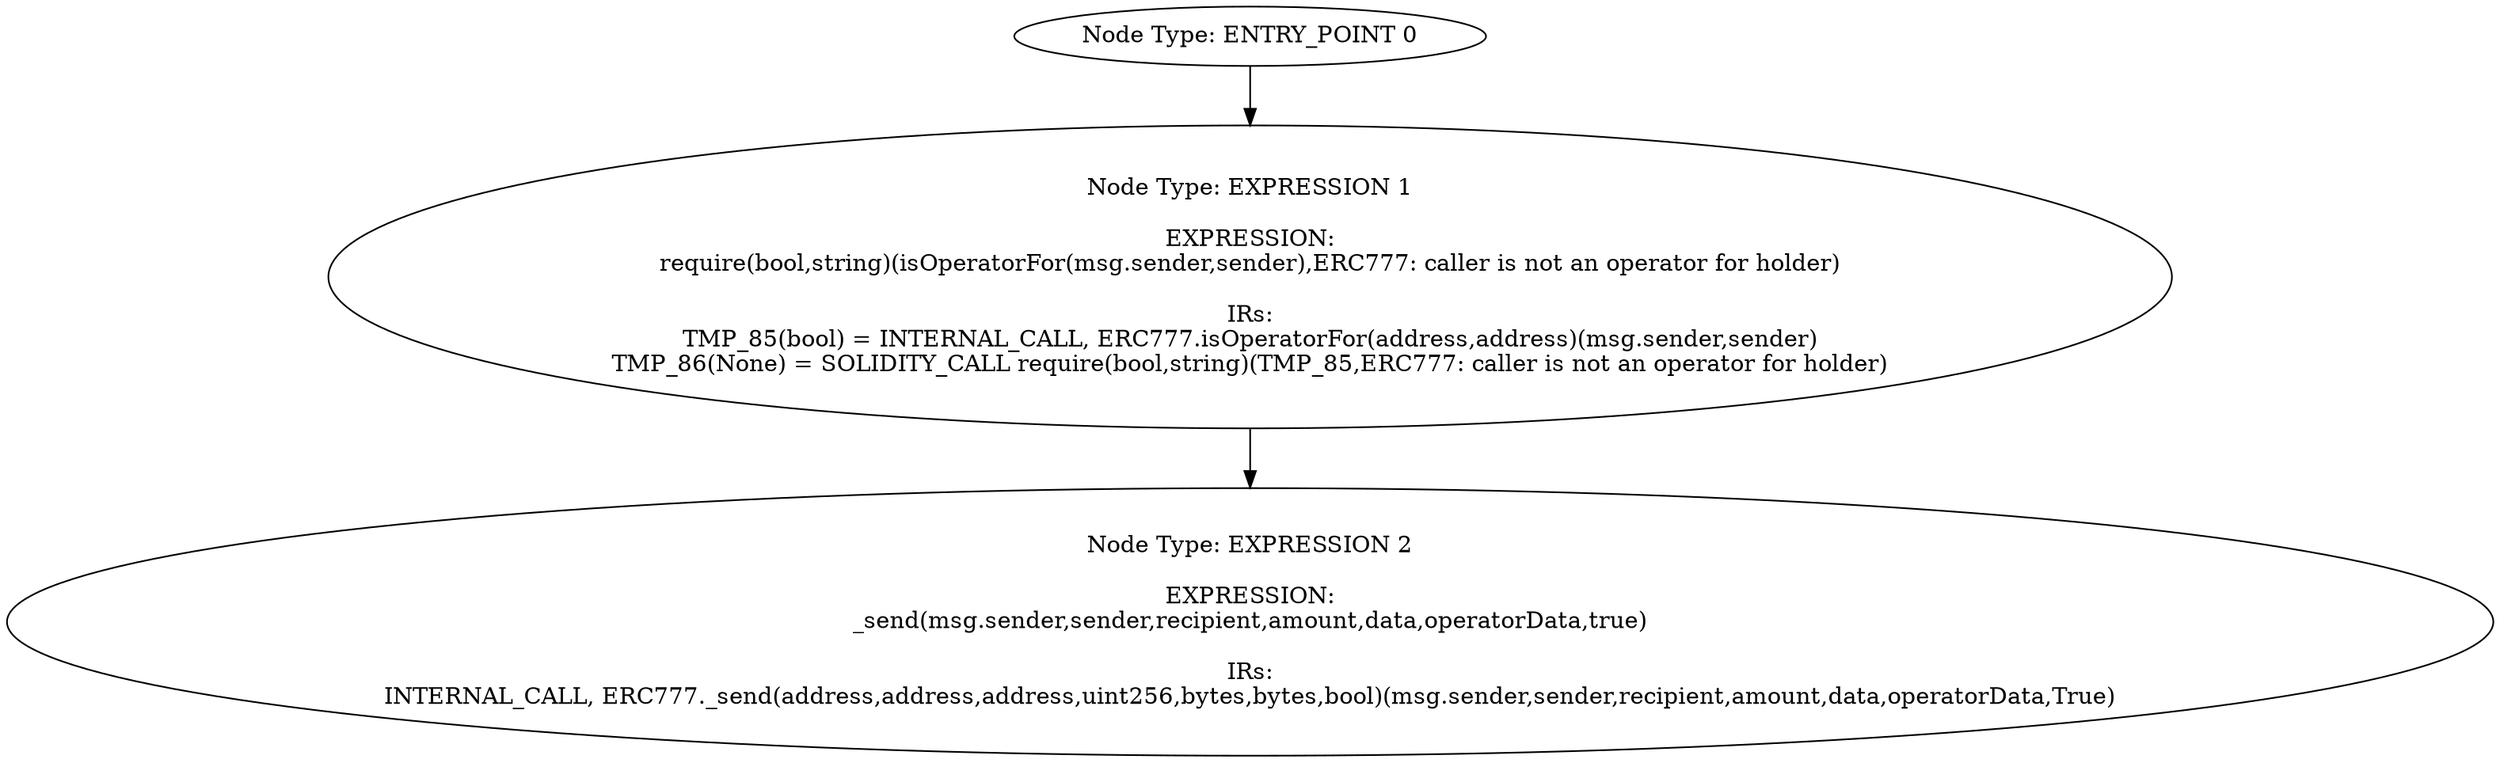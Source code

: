 digraph{
0[label="Node Type: ENTRY_POINT 0
"];
0->1;
1[label="Node Type: EXPRESSION 1

EXPRESSION:
require(bool,string)(isOperatorFor(msg.sender,sender),ERC777: caller is not an operator for holder)

IRs:
TMP_85(bool) = INTERNAL_CALL, ERC777.isOperatorFor(address,address)(msg.sender,sender)
TMP_86(None) = SOLIDITY_CALL require(bool,string)(TMP_85,ERC777: caller is not an operator for holder)"];
1->2;
2[label="Node Type: EXPRESSION 2

EXPRESSION:
_send(msg.sender,sender,recipient,amount,data,operatorData,true)

IRs:
INTERNAL_CALL, ERC777._send(address,address,address,uint256,bytes,bytes,bool)(msg.sender,sender,recipient,amount,data,operatorData,True)"];
}
